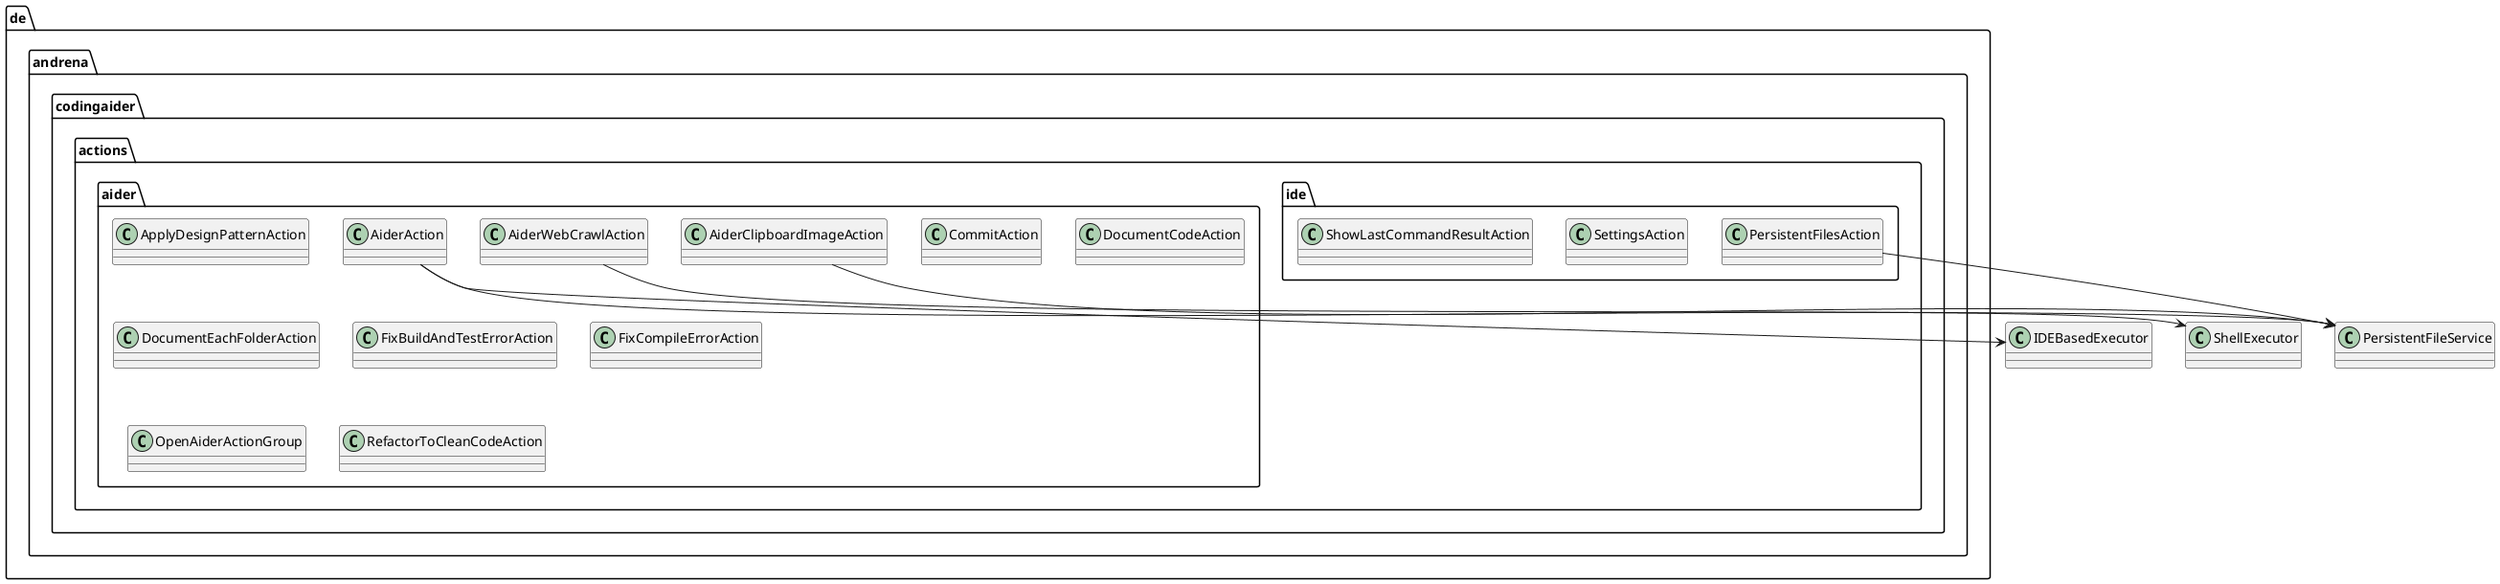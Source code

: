 @startuml

package "de.andrena.codingaider.actions.aider" {
    class AiderAction
    class AiderClipboardImageAction
    class AiderWebCrawlAction
    class ApplyDesignPatternAction
    class CommitAction
    class DocumentCodeAction
    class DocumentEachFolderAction
    class FixBuildAndTestErrorAction
    class FixCompileErrorAction
    class OpenAiderActionGroup
    class RefactorToCleanCodeAction
}

package "de.andrena.codingaider.actions.ide" {
    class PersistentFilesAction
    class SettingsAction
    class ShowLastCommandResultAction
}

AiderAction --> IDEBasedExecutor
AiderAction --> ShellExecutor
PersistentFilesAction --> PersistentFileService
AiderClipboardImageAction --> PersistentFileService
AiderWebCrawlAction --> PersistentFileService

@enduml
